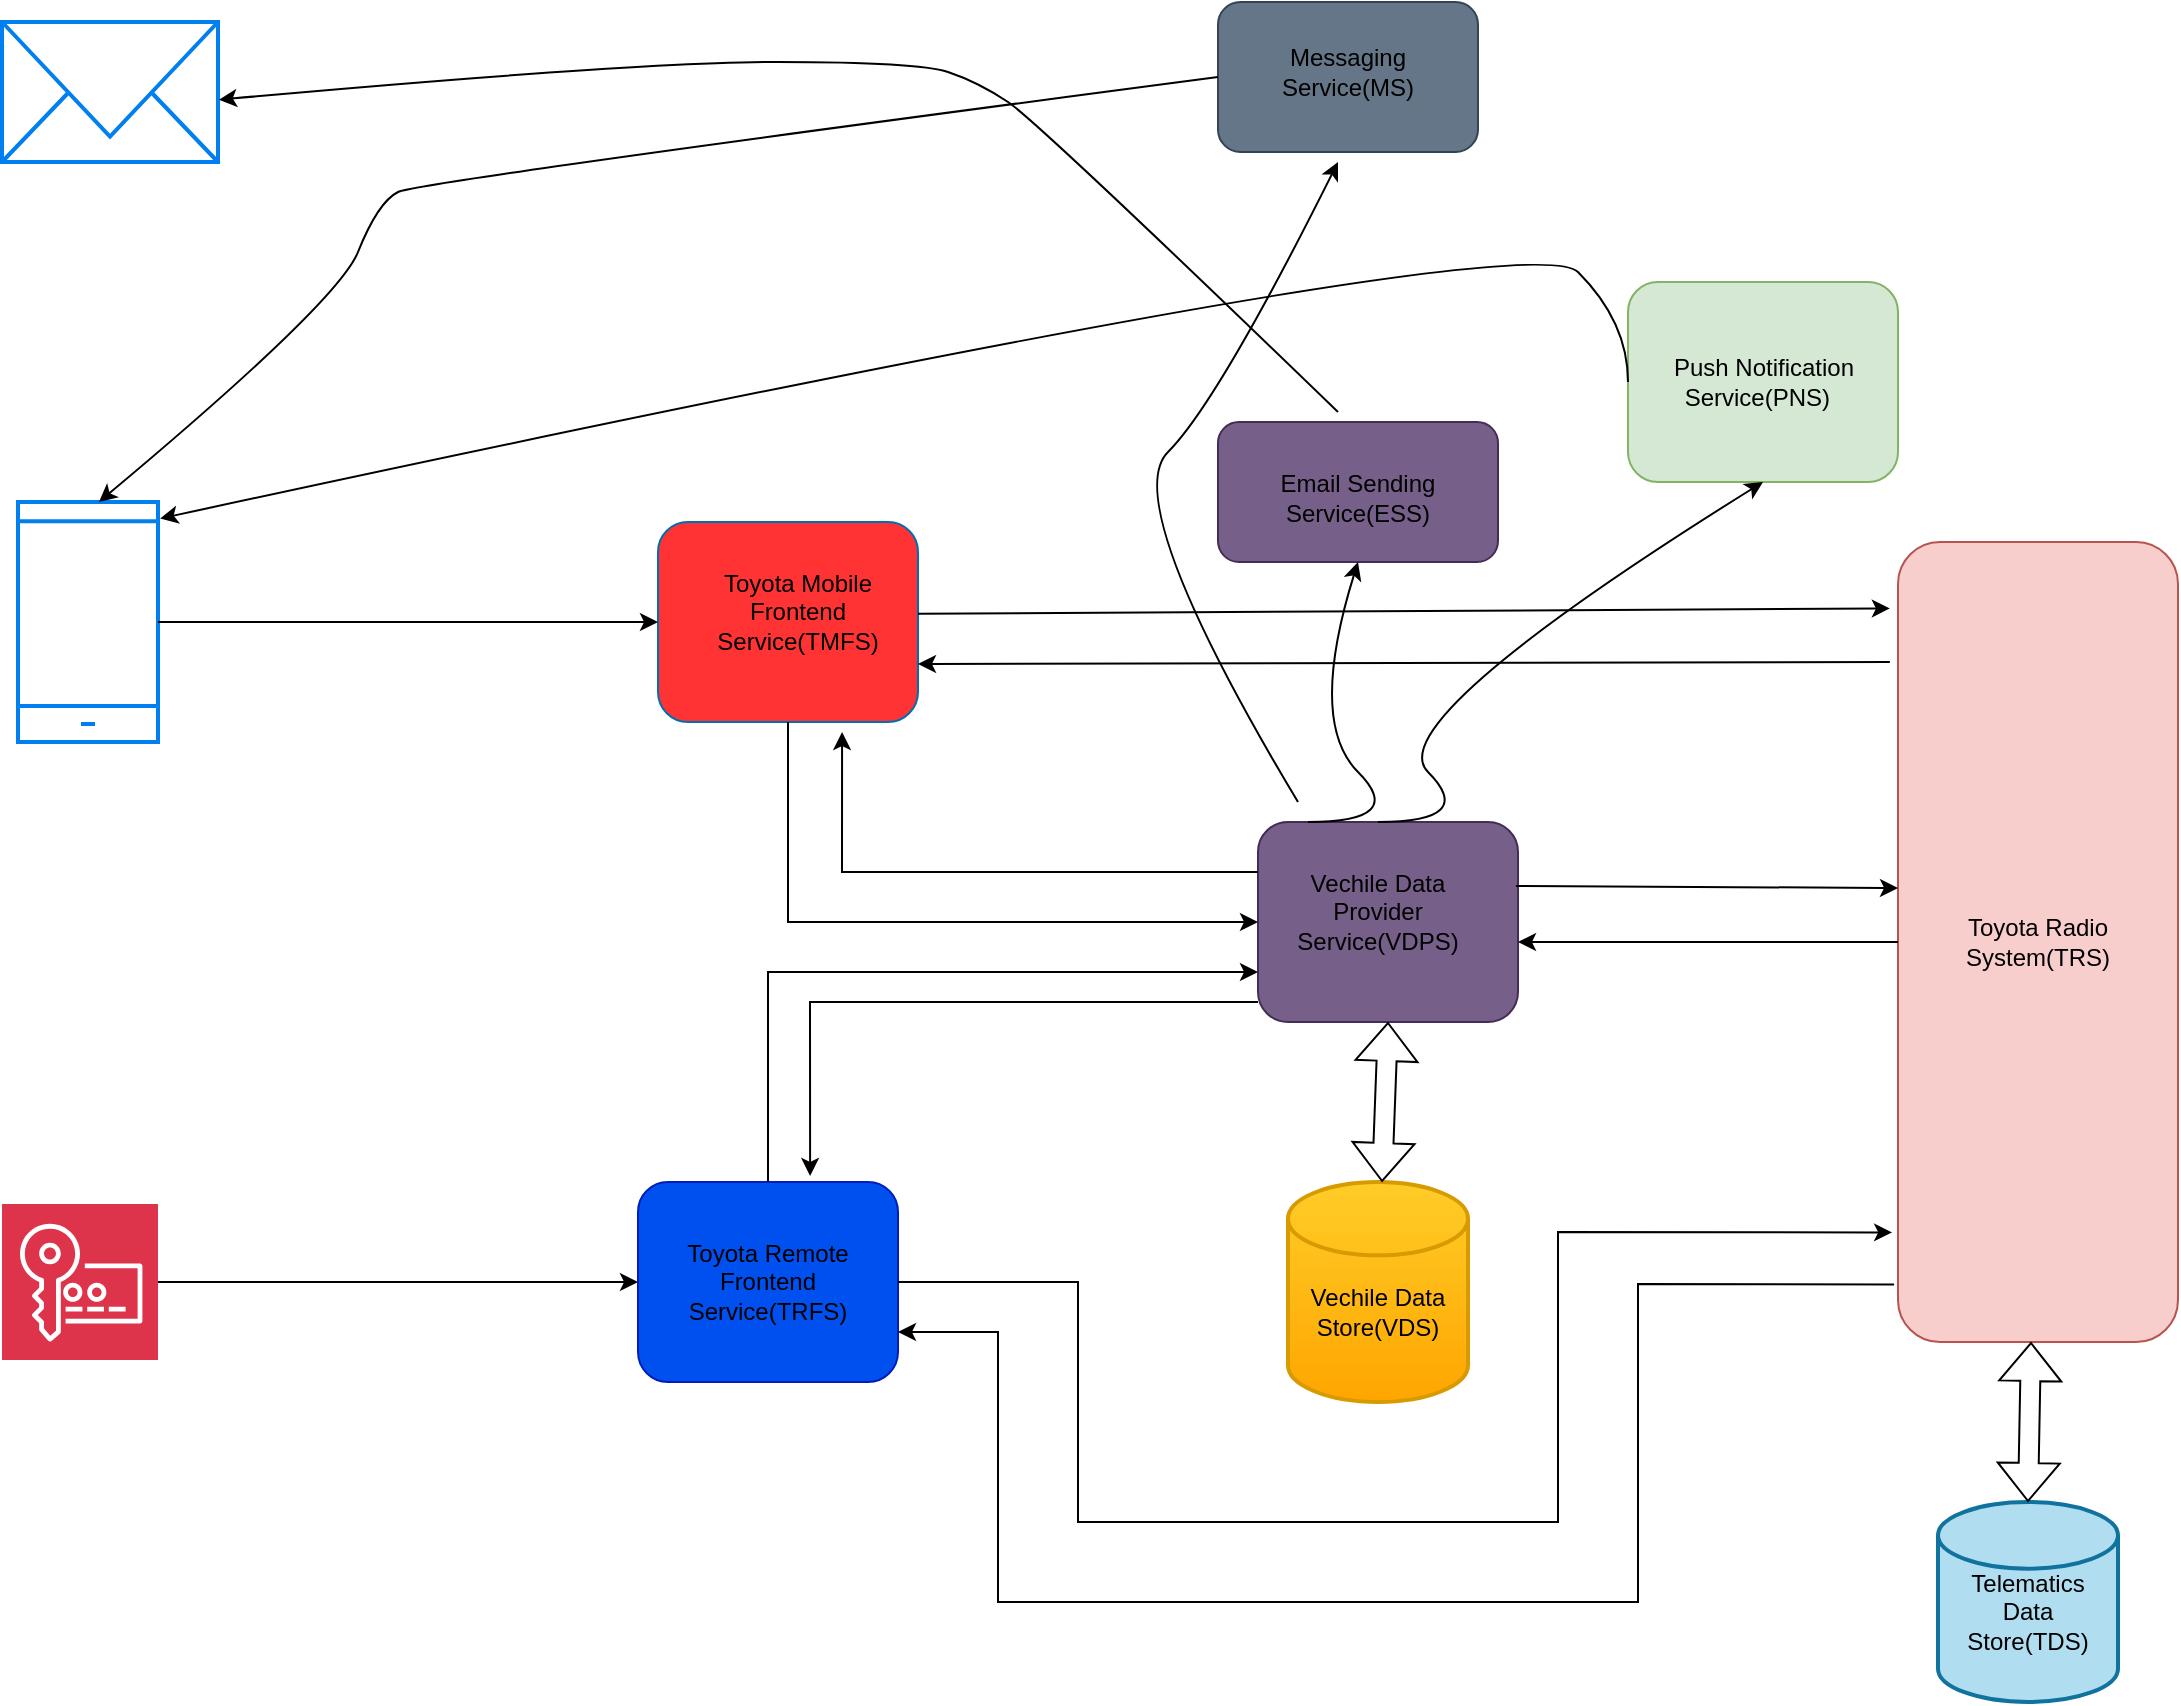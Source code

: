 <mxfile version="22.0.4" type="github">
  <diagram name="Page-1" id="TMTUFjee8e9lMtydVAIa">
    <mxGraphModel dx="1536" dy="1020" grid="1" gridSize="10" guides="1" tooltips="1" connect="1" arrows="1" fold="1" page="1" pageScale="1" pageWidth="850" pageHeight="1100" math="0" shadow="0">
      <root>
        <mxCell id="0" />
        <mxCell id="1" parent="0" />
        <mxCell id="in9NZEZY-zS9HPoN1Lib-2" value="" style="rounded=1;whiteSpace=wrap;html=1;fillColor=#0050ef;fontColor=#ffffff;strokeColor=#001DBC;" vertex="1" parent="1">
          <mxGeometry x="590" y="680" width="130" height="100" as="geometry" />
        </mxCell>
        <mxCell id="in9NZEZY-zS9HPoN1Lib-3" value="" style="rounded=1;whiteSpace=wrap;html=1;fillColor=#FF3333;fontColor=#ffffff;strokeColor=#006EAF;" vertex="1" parent="1">
          <mxGeometry x="600" y="350" width="130" height="100" as="geometry" />
        </mxCell>
        <mxCell id="in9NZEZY-zS9HPoN1Lib-4" value="" style="rounded=1;whiteSpace=wrap;html=1;fillColor=#76608a;fontColor=#ffffff;strokeColor=#432D57;" vertex="1" parent="1">
          <mxGeometry x="900" y="500" width="130" height="100" as="geometry" />
        </mxCell>
        <mxCell id="in9NZEZY-zS9HPoN1Lib-5" value="" style="rounded=1;whiteSpace=wrap;html=1;fillColor=#f8cecc;strokeColor=#b85450;" vertex="1" parent="1">
          <mxGeometry x="1220" y="360" width="140" height="400" as="geometry" />
        </mxCell>
        <mxCell id="in9NZEZY-zS9HPoN1Lib-6" value="Toyota Radio System(TRS)" style="text;html=1;strokeColor=none;fillColor=none;align=center;verticalAlign=middle;whiteSpace=wrap;rounded=0;" vertex="1" parent="1">
          <mxGeometry x="1250" y="450" width="80" height="220" as="geometry" />
        </mxCell>
        <mxCell id="in9NZEZY-zS9HPoN1Lib-7" value="" style="strokeWidth=2;html=1;shape=mxgraph.flowchart.database;whiteSpace=wrap;fillColor=#ffcd28;gradientColor=#ffa500;strokeColor=#d79b00;" vertex="1" parent="1">
          <mxGeometry x="915" y="680" width="90" height="110" as="geometry" />
        </mxCell>
        <mxCell id="in9NZEZY-zS9HPoN1Lib-8" value="" style="strokeWidth=2;html=1;shape=mxgraph.flowchart.database;whiteSpace=wrap;fillColor=#b1ddf0;strokeColor=#10739e;" vertex="1" parent="1">
          <mxGeometry x="1240" y="840" width="90" height="100" as="geometry" />
        </mxCell>
        <mxCell id="in9NZEZY-zS9HPoN1Lib-11" value="Telematics Data Store(TDS)" style="text;html=1;strokeColor=none;fillColor=none;align=center;verticalAlign=middle;whiteSpace=wrap;rounded=0;" vertex="1" parent="1">
          <mxGeometry x="1245" y="880" width="80" height="30" as="geometry" />
        </mxCell>
        <mxCell id="in9NZEZY-zS9HPoN1Lib-12" value="Vechile Data Store(VDS)" style="text;html=1;strokeColor=none;fillColor=none;align=center;verticalAlign=middle;whiteSpace=wrap;rounded=0;" vertex="1" parent="1">
          <mxGeometry x="920" y="730" width="80" height="30" as="geometry" />
        </mxCell>
        <mxCell id="in9NZEZY-zS9HPoN1Lib-14" value="Vechile Data Provider Service(VDPS)" style="text;html=1;strokeColor=none;fillColor=none;align=center;verticalAlign=middle;whiteSpace=wrap;rounded=0;" vertex="1" parent="1">
          <mxGeometry x="910" y="530" width="100" height="30" as="geometry" />
        </mxCell>
        <mxCell id="in9NZEZY-zS9HPoN1Lib-15" value="Toyota Mobile Frontend Service(TMFS)" style="text;html=1;strokeColor=none;fillColor=none;align=center;verticalAlign=middle;whiteSpace=wrap;rounded=0;" vertex="1" parent="1">
          <mxGeometry x="620" y="380" width="100" height="30" as="geometry" />
        </mxCell>
        <mxCell id="in9NZEZY-zS9HPoN1Lib-16" value="Toyota Remote Frontend Service(TRFS)" style="text;html=1;strokeColor=none;fillColor=none;align=center;verticalAlign=middle;whiteSpace=wrap;rounded=0;" vertex="1" parent="1">
          <mxGeometry x="605" y="715" width="100" height="30" as="geometry" />
        </mxCell>
        <mxCell id="in9NZEZY-zS9HPoN1Lib-18" value="" style="shape=flexArrow;endArrow=classic;startArrow=classic;html=1;rounded=0;entryX=0.5;entryY=1;entryDx=0;entryDy=0;" edge="1" parent="1" source="in9NZEZY-zS9HPoN1Lib-7" target="in9NZEZY-zS9HPoN1Lib-4">
          <mxGeometry width="100" height="100" relative="1" as="geometry">
            <mxPoint x="900" y="710" as="sourcePoint" />
            <mxPoint x="1000" y="610" as="targetPoint" />
          </mxGeometry>
        </mxCell>
        <mxCell id="in9NZEZY-zS9HPoN1Lib-20" value="" style="endArrow=classic;html=1;rounded=0;exitX=0;exitY=0.5;exitDx=0;exitDy=0;" edge="1" parent="1" source="in9NZEZY-zS9HPoN1Lib-5">
          <mxGeometry width="50" height="50" relative="1" as="geometry">
            <mxPoint x="930" y="680" as="sourcePoint" />
            <mxPoint x="1030" y="560" as="targetPoint" />
          </mxGeometry>
        </mxCell>
        <mxCell id="in9NZEZY-zS9HPoN1Lib-21" value="" style="endArrow=classic;html=1;rounded=0;entryX=-0.029;entryY=0.083;entryDx=0;entryDy=0;entryPerimeter=0;exitX=1;exitY=0.25;exitDx=0;exitDy=0;" edge="1" parent="1" target="in9NZEZY-zS9HPoN1Lib-5">
          <mxGeometry width="50" height="50" relative="1" as="geometry">
            <mxPoint x="730" y="395.9" as="sourcePoint" />
            <mxPoint x="915.94" y="394.1" as="targetPoint" />
          </mxGeometry>
        </mxCell>
        <mxCell id="in9NZEZY-zS9HPoN1Lib-22" value="" style="shape=flexArrow;endArrow=classic;startArrow=classic;html=1;rounded=0;entryX=0.5;entryY=1;entryDx=0;entryDy=0;exitX=0.5;exitY=0;exitDx=0;exitDy=0;exitPerimeter=0;" edge="1" parent="1" source="in9NZEZY-zS9HPoN1Lib-8">
          <mxGeometry width="100" height="100" relative="1" as="geometry">
            <mxPoint x="1287" y="810" as="sourcePoint" />
            <mxPoint x="1286.5" y="760" as="targetPoint" />
          </mxGeometry>
        </mxCell>
        <mxCell id="in9NZEZY-zS9HPoN1Lib-24" value="" style="endArrow=classic;html=1;rounded=0;exitX=0.992;exitY=0.32;exitDx=0;exitDy=0;exitPerimeter=0;" edge="1" parent="1" source="in9NZEZY-zS9HPoN1Lib-4">
          <mxGeometry width="50" height="50" relative="1" as="geometry">
            <mxPoint x="1040" y="535" as="sourcePoint" />
            <mxPoint x="1220" y="533" as="targetPoint" />
          </mxGeometry>
        </mxCell>
        <mxCell id="in9NZEZY-zS9HPoN1Lib-26" value="" style="endArrow=classic;html=1;rounded=0;entryX=1.023;entryY=0.61;entryDx=0;entryDy=0;entryPerimeter=0;exitX=-0.029;exitY=0.15;exitDx=0;exitDy=0;exitPerimeter=0;" edge="1" parent="1" source="in9NZEZY-zS9HPoN1Lib-5">
          <mxGeometry width="50" height="50" relative="1" as="geometry">
            <mxPoint x="1210" y="410" as="sourcePoint" />
            <mxPoint x="730" y="421" as="targetPoint" />
          </mxGeometry>
        </mxCell>
        <mxCell id="in9NZEZY-zS9HPoN1Lib-27" value="" style="endArrow=classic;html=1;rounded=0;entryX=0.708;entryY=1.05;entryDx=0;entryDy=0;entryPerimeter=0;exitX=0;exitY=0.25;exitDx=0;exitDy=0;" edge="1" parent="1">
          <mxGeometry width="50" height="50" relative="1" as="geometry">
            <mxPoint x="900" y="525" as="sourcePoint" />
            <mxPoint x="692.04" y="455" as="targetPoint" />
            <Array as="points">
              <mxPoint x="692" y="525" />
            </Array>
          </mxGeometry>
        </mxCell>
        <mxCell id="in9NZEZY-zS9HPoN1Lib-28" value="" style="endArrow=classic;html=1;rounded=0;entryX=0;entryY=0.5;entryDx=0;entryDy=0;exitX=0.5;exitY=1;exitDx=0;exitDy=0;" edge="1" parent="1" source="in9NZEZY-zS9HPoN1Lib-3" target="in9NZEZY-zS9HPoN1Lib-4">
          <mxGeometry width="50" height="50" relative="1" as="geometry">
            <mxPoint x="670" y="550" as="sourcePoint" />
            <mxPoint x="980" y="630" as="targetPoint" />
            <Array as="points">
              <mxPoint x="665" y="550" />
            </Array>
          </mxGeometry>
        </mxCell>
        <mxCell id="in9NZEZY-zS9HPoN1Lib-29" value="" style="endArrow=classic;html=1;rounded=0;entryX=0;entryY=0.75;entryDx=0;entryDy=0;exitX=0.5;exitY=0;exitDx=0;exitDy=0;" edge="1" parent="1" source="in9NZEZY-zS9HPoN1Lib-2" target="in9NZEZY-zS9HPoN1Lib-4">
          <mxGeometry width="50" height="50" relative="1" as="geometry">
            <mxPoint x="690" y="570" as="sourcePoint" />
            <mxPoint x="980" y="630" as="targetPoint" />
            <Array as="points">
              <mxPoint x="655" y="575" />
            </Array>
          </mxGeometry>
        </mxCell>
        <mxCell id="in9NZEZY-zS9HPoN1Lib-30" value="" style="endArrow=classic;html=1;rounded=0;exitX=0;exitY=0.9;exitDx=0;exitDy=0;exitPerimeter=0;entryX=0.662;entryY=-0.03;entryDx=0;entryDy=0;entryPerimeter=0;" edge="1" parent="1" source="in9NZEZY-zS9HPoN1Lib-4" target="in9NZEZY-zS9HPoN1Lib-2">
          <mxGeometry width="50" height="50" relative="1" as="geometry">
            <mxPoint x="930" y="680" as="sourcePoint" />
            <mxPoint x="980" y="630" as="targetPoint" />
            <Array as="points">
              <mxPoint x="676" y="590" />
            </Array>
          </mxGeometry>
        </mxCell>
        <mxCell id="in9NZEZY-zS9HPoN1Lib-31" value="" style="endArrow=classic;html=1;rounded=0;entryX=-0.021;entryY=0.863;entryDx=0;entryDy=0;entryPerimeter=0;exitX=1;exitY=0.5;exitDx=0;exitDy=0;" edge="1" parent="1" source="in9NZEZY-zS9HPoN1Lib-2" target="in9NZEZY-zS9HPoN1Lib-5">
          <mxGeometry width="50" height="50" relative="1" as="geometry">
            <mxPoint x="930" y="680" as="sourcePoint" />
            <mxPoint x="980" y="630" as="targetPoint" />
            <Array as="points">
              <mxPoint x="810" y="730" />
              <mxPoint x="810" y="850" />
              <mxPoint x="1050" y="850" />
              <mxPoint x="1050" y="705" />
            </Array>
          </mxGeometry>
        </mxCell>
        <mxCell id="in9NZEZY-zS9HPoN1Lib-33" value="" style="endArrow=classic;html=1;rounded=0;exitX=-0.014;exitY=0.928;exitDx=0;exitDy=0;exitPerimeter=0;entryX=1;entryY=0.75;entryDx=0;entryDy=0;" edge="1" parent="1" source="in9NZEZY-zS9HPoN1Lib-5" target="in9NZEZY-zS9HPoN1Lib-2">
          <mxGeometry width="50" height="50" relative="1" as="geometry">
            <mxPoint x="930" y="680" as="sourcePoint" />
            <mxPoint x="980" y="630" as="targetPoint" />
            <Array as="points">
              <mxPoint x="1090" y="731" />
              <mxPoint x="1090" y="890" />
              <mxPoint x="930" y="890" />
              <mxPoint x="770" y="890" />
              <mxPoint x="770" y="755" />
            </Array>
          </mxGeometry>
        </mxCell>
        <mxCell id="in9NZEZY-zS9HPoN1Lib-34" value="" style="rounded=1;whiteSpace=wrap;html=1;fillColor=#d5e8d4;strokeColor=#82b366;" vertex="1" parent="1">
          <mxGeometry x="1085" y="230" width="135" height="100" as="geometry" />
        </mxCell>
        <mxCell id="in9NZEZY-zS9HPoN1Lib-37" value="Push Notification Service(PNS) &amp;nbsp;" style="text;html=1;strokeColor=none;fillColor=none;align=center;verticalAlign=middle;whiteSpace=wrap;rounded=0;" vertex="1" parent="1">
          <mxGeometry x="1097.5" y="245" width="110" height="70" as="geometry" />
        </mxCell>
        <mxCell id="in9NZEZY-zS9HPoN1Lib-38" value="" style="curved=1;endArrow=classic;html=1;rounded=0;entryX=0.5;entryY=1;entryDx=0;entryDy=0;" edge="1" parent="1" target="in9NZEZY-zS9HPoN1Lib-34">
          <mxGeometry width="50" height="50" relative="1" as="geometry">
            <mxPoint x="960" y="500" as="sourcePoint" />
            <mxPoint x="1010" y="450" as="targetPoint" />
            <Array as="points">
              <mxPoint x="1010" y="500" />
              <mxPoint x="960" y="450" />
            </Array>
          </mxGeometry>
        </mxCell>
        <mxCell id="in9NZEZY-zS9HPoN1Lib-39" value="" style="curved=1;endArrow=classic;html=1;rounded=0;exitX=0;exitY=0.5;exitDx=0;exitDy=0;entryX=1.015;entryY=0.069;entryDx=0;entryDy=0;entryPerimeter=0;" edge="1" parent="1" source="in9NZEZY-zS9HPoN1Lib-34" target="in9NZEZY-zS9HPoN1Lib-43">
          <mxGeometry width="50" height="50" relative="1" as="geometry">
            <mxPoint x="1035" y="250" as="sourcePoint" />
            <mxPoint x="1085" y="200" as="targetPoint" />
            <Array as="points">
              <mxPoint x="1085" y="250" />
              <mxPoint x="1035" y="200" />
            </Array>
          </mxGeometry>
        </mxCell>
        <mxCell id="in9NZEZY-zS9HPoN1Lib-40" value="" style="rounded=1;whiteSpace=wrap;html=1;fillColor=#76608a;fontColor=#ffffff;strokeColor=#432D57;" vertex="1" parent="1">
          <mxGeometry x="880" y="300" width="140" height="70" as="geometry" />
        </mxCell>
        <mxCell id="in9NZEZY-zS9HPoN1Lib-41" value="Email Sending Service(ESS)" style="text;html=1;strokeColor=none;fillColor=none;align=center;verticalAlign=middle;whiteSpace=wrap;rounded=0;" vertex="1" parent="1">
          <mxGeometry x="890" y="315" width="120" height="45" as="geometry" />
        </mxCell>
        <mxCell id="in9NZEZY-zS9HPoN1Lib-42" value="" style="curved=1;endArrow=classic;html=1;rounded=0;entryX=0.5;entryY=1;entryDx=0;entryDy=0;" edge="1" parent="1" target="in9NZEZY-zS9HPoN1Lib-40">
          <mxGeometry width="50" height="50" relative="1" as="geometry">
            <mxPoint x="925" y="500" as="sourcePoint" />
            <mxPoint x="975" y="450" as="targetPoint" />
            <Array as="points">
              <mxPoint x="975" y="500" />
              <mxPoint x="925" y="450" />
            </Array>
          </mxGeometry>
        </mxCell>
        <mxCell id="in9NZEZY-zS9HPoN1Lib-43" value="" style="html=1;verticalLabelPosition=bottom;align=center;labelBackgroundColor=#ffffff;verticalAlign=top;strokeWidth=2;strokeColor=#0080F0;shadow=0;dashed=0;shape=mxgraph.ios7.icons.smartphone;" vertex="1" parent="1">
          <mxGeometry x="280" y="340" width="70" height="120" as="geometry" />
        </mxCell>
        <mxCell id="in9NZEZY-zS9HPoN1Lib-44" value="" style="endArrow=classic;html=1;rounded=0;exitX=1;exitY=0.5;exitDx=0;exitDy=0;exitPerimeter=0;entryX=0;entryY=0.5;entryDx=0;entryDy=0;" edge="1" parent="1" source="in9NZEZY-zS9HPoN1Lib-43" target="in9NZEZY-zS9HPoN1Lib-3">
          <mxGeometry width="50" height="50" relative="1" as="geometry">
            <mxPoint x="710" y="620" as="sourcePoint" />
            <mxPoint x="760" y="570" as="targetPoint" />
          </mxGeometry>
        </mxCell>
        <mxCell id="in9NZEZY-zS9HPoN1Lib-45" value="" style="sketch=0;points=[[0,0,0],[0.25,0,0],[0.5,0,0],[0.75,0,0],[1,0,0],[0,1,0],[0.25,1,0],[0.5,1,0],[0.75,1,0],[1,1,0],[0,0.25,0],[0,0.5,0],[0,0.75,0],[1,0.25,0],[1,0.5,0],[1,0.75,0]];outlineConnect=0;fontColor=#232F3E;fillColor=#DD344C;strokeColor=#ffffff;dashed=0;verticalLabelPosition=bottom;verticalAlign=top;align=center;html=1;fontSize=12;fontStyle=0;aspect=fixed;shape=mxgraph.aws4.resourceIcon;resIcon=mxgraph.aws4.key_management_service;" vertex="1" parent="1">
          <mxGeometry x="272" y="691" width="78" height="78" as="geometry" />
        </mxCell>
        <mxCell id="in9NZEZY-zS9HPoN1Lib-46" value="" style="endArrow=classic;html=1;rounded=0;exitX=1;exitY=0.5;exitDx=0;exitDy=0;exitPerimeter=0;entryX=0;entryY=0.5;entryDx=0;entryDy=0;" edge="1" parent="1" source="in9NZEZY-zS9HPoN1Lib-45" target="in9NZEZY-zS9HPoN1Lib-2">
          <mxGeometry width="50" height="50" relative="1" as="geometry">
            <mxPoint x="710" y="660" as="sourcePoint" />
            <mxPoint x="760" y="610" as="targetPoint" />
          </mxGeometry>
        </mxCell>
        <mxCell id="in9NZEZY-zS9HPoN1Lib-48" value="" style="html=1;verticalLabelPosition=bottom;align=center;labelBackgroundColor=#ffffff;verticalAlign=top;strokeWidth=2;strokeColor=#0080F0;shadow=0;dashed=0;shape=mxgraph.ios7.icons.mail;" vertex="1" parent="1">
          <mxGeometry x="272" y="100" width="108" height="70" as="geometry" />
        </mxCell>
        <mxCell id="in9NZEZY-zS9HPoN1Lib-51" value="" style="curved=1;endArrow=classic;html=1;rounded=0;entryX=1.004;entryY=0.555;entryDx=0;entryDy=0;entryPerimeter=0;" edge="1" parent="1" target="in9NZEZY-zS9HPoN1Lib-48">
          <mxGeometry width="50" height="50" relative="1" as="geometry">
            <mxPoint x="940" y="295" as="sourcePoint" />
            <mxPoint x="332.998" y="-130.0" as="targetPoint" />
            <Array as="points">
              <mxPoint x="790" y="150" />
              <mxPoint x="760" y="130" />
              <mxPoint x="730" y="120" />
              <mxPoint x="590" y="120" />
            </Array>
          </mxGeometry>
        </mxCell>
        <mxCell id="in9NZEZY-zS9HPoN1Lib-52" value="" style="rounded=1;whiteSpace=wrap;html=1;fillColor=#647687;fontColor=#ffffff;strokeColor=#314354;" vertex="1" parent="1">
          <mxGeometry x="880" y="90" width="130" height="75" as="geometry" />
        </mxCell>
        <mxCell id="in9NZEZY-zS9HPoN1Lib-53" value="Messaging&lt;br&gt;Service(MS)" style="text;html=1;strokeColor=none;fillColor=none;align=center;verticalAlign=middle;whiteSpace=wrap;rounded=0;" vertex="1" parent="1">
          <mxGeometry x="915" y="110" width="60" height="30" as="geometry" />
        </mxCell>
        <mxCell id="in9NZEZY-zS9HPoN1Lib-54" value="" style="curved=1;endArrow=classic;html=1;rounded=0;" edge="1" parent="1">
          <mxGeometry width="50" height="50" relative="1" as="geometry">
            <mxPoint x="920" y="490" as="sourcePoint" />
            <mxPoint x="940" y="170" as="targetPoint" />
            <Array as="points">
              <mxPoint x="830" y="340" />
              <mxPoint x="880" y="290" />
            </Array>
          </mxGeometry>
        </mxCell>
        <mxCell id="in9NZEZY-zS9HPoN1Lib-55" value="" style="curved=1;endArrow=classic;html=1;rounded=0;exitX=0;exitY=0.5;exitDx=0;exitDy=0;entryX=0.578;entryY=0;entryDx=0;entryDy=0;entryPerimeter=0;" edge="1" parent="1" source="in9NZEZY-zS9HPoN1Lib-52" target="in9NZEZY-zS9HPoN1Lib-43">
          <mxGeometry width="50" height="50" relative="1" as="geometry">
            <mxPoint x="740" y="340" as="sourcePoint" />
            <mxPoint x="320" y="330" as="targetPoint" />
            <Array as="points">
              <mxPoint x="480" y="180" />
              <mxPoint x="460" y="190" />
              <mxPoint x="440" y="240" />
            </Array>
          </mxGeometry>
        </mxCell>
      </root>
    </mxGraphModel>
  </diagram>
</mxfile>
